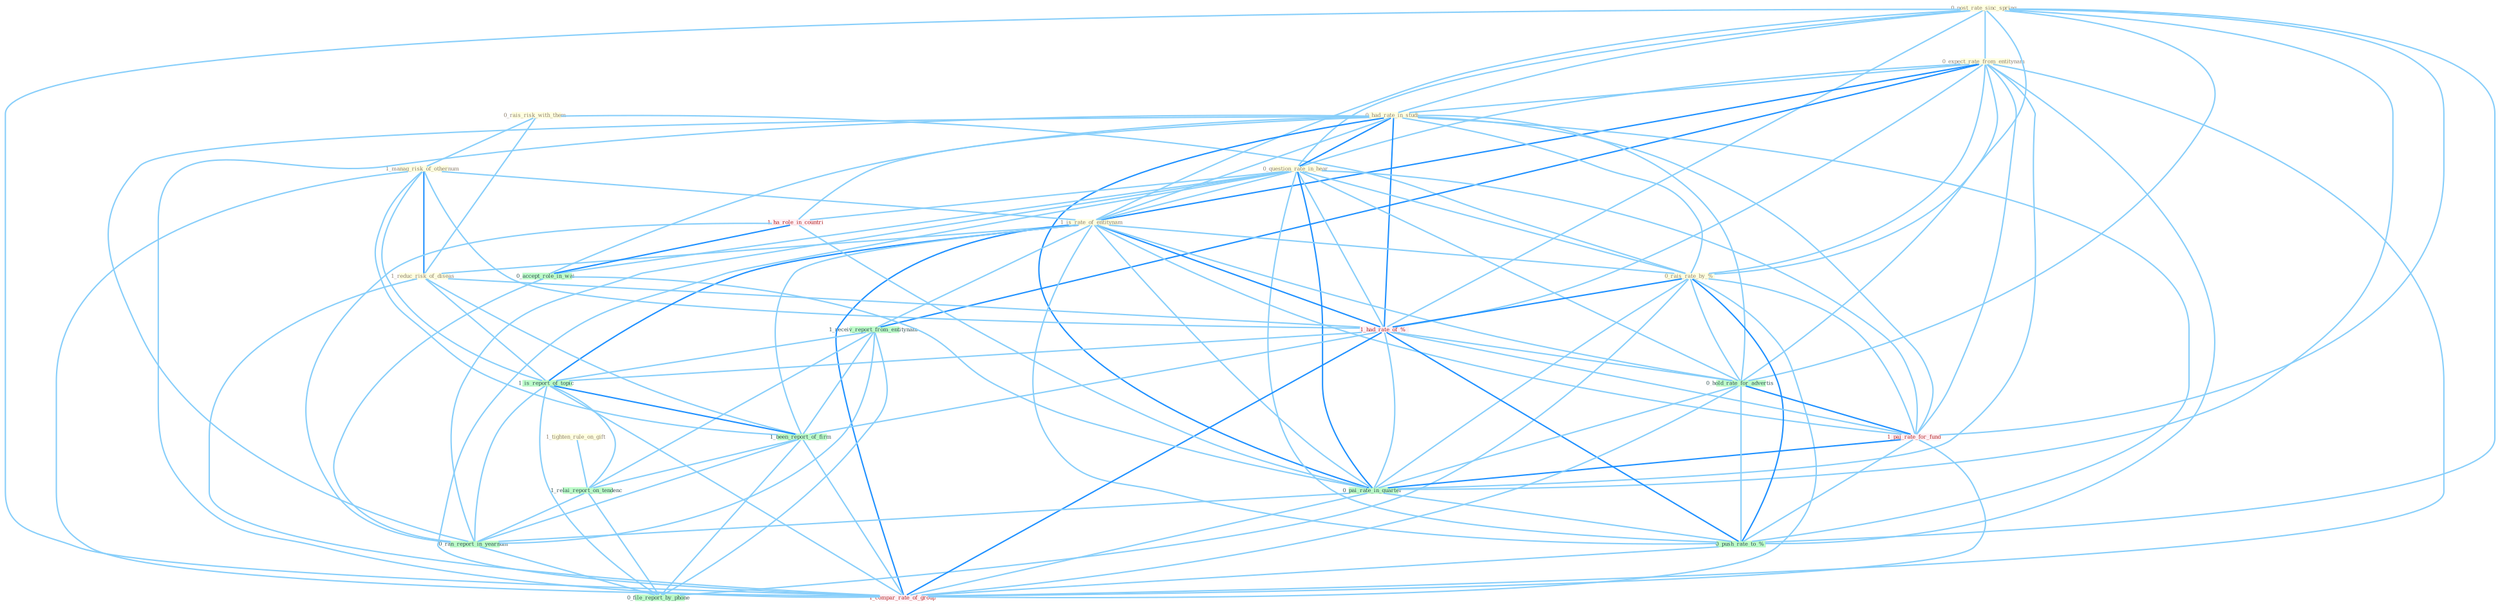 Graph G{ 
    node
    [shape=polygon,style=filled,width=.5,height=.06,color="#BDFCC9",fixedsize=true,fontsize=4,
    fontcolor="#2f4f4f"];
    {node
    [color="#ffffe0", fontcolor="#8b7d6b"] "0_post_rate_sinc_spring " "0_rais_risk_with_them " "0_expect_rate_from_entitynam " "0_had_rate_in_studi " "1_manag_risk_of_othernum " "0_question_rate_in_hear " "1_is_rate_of_entitynam " "0_rais_rate_by_% " "1_reduc_risk_of_diseas " "1_tighten_rule_on_gift "}
{node [color="#fff0f5", fontcolor="#b22222"] "1_had_rate_of_% " "1_ha_role_in_countri " "1_pai_rate_for_fund " "1_compar_rate_of_group "}
edge [color="#B0E2FF"];

	"0_post_rate_sinc_spring " -- "0_expect_rate_from_entitynam " [w="1", color="#87cefa" ];
	"0_post_rate_sinc_spring " -- "0_had_rate_in_studi " [w="1", color="#87cefa" ];
	"0_post_rate_sinc_spring " -- "0_question_rate_in_hear " [w="1", color="#87cefa" ];
	"0_post_rate_sinc_spring " -- "1_is_rate_of_entitynam " [w="1", color="#87cefa" ];
	"0_post_rate_sinc_spring " -- "0_rais_rate_by_% " [w="1", color="#87cefa" ];
	"0_post_rate_sinc_spring " -- "1_had_rate_of_% " [w="1", color="#87cefa" ];
	"0_post_rate_sinc_spring " -- "0_hold_rate_for_advertis " [w="1", color="#87cefa" ];
	"0_post_rate_sinc_spring " -- "1_pai_rate_for_fund " [w="1", color="#87cefa" ];
	"0_post_rate_sinc_spring " -- "0_pai_rate_in_quarter " [w="1", color="#87cefa" ];
	"0_post_rate_sinc_spring " -- "0_push_rate_to_% " [w="1", color="#87cefa" ];
	"0_post_rate_sinc_spring " -- "1_compar_rate_of_group " [w="1", color="#87cefa" ];
	"0_rais_risk_with_them " -- "1_manag_risk_of_othernum " [w="1", color="#87cefa" ];
	"0_rais_risk_with_them " -- "0_rais_rate_by_% " [w="1", color="#87cefa" ];
	"0_rais_risk_with_them " -- "1_reduc_risk_of_diseas " [w="1", color="#87cefa" ];
	"0_expect_rate_from_entitynam " -- "0_had_rate_in_studi " [w="1", color="#87cefa" ];
	"0_expect_rate_from_entitynam " -- "0_question_rate_in_hear " [w="1", color="#87cefa" ];
	"0_expect_rate_from_entitynam " -- "1_is_rate_of_entitynam " [w="2", color="#1e90ff" , len=0.8];
	"0_expect_rate_from_entitynam " -- "0_rais_rate_by_% " [w="1", color="#87cefa" ];
	"0_expect_rate_from_entitynam " -- "1_had_rate_of_% " [w="1", color="#87cefa" ];
	"0_expect_rate_from_entitynam " -- "1_receiv_report_from_entitynam " [w="2", color="#1e90ff" , len=0.8];
	"0_expect_rate_from_entitynam " -- "0_hold_rate_for_advertis " [w="1", color="#87cefa" ];
	"0_expect_rate_from_entitynam " -- "1_pai_rate_for_fund " [w="1", color="#87cefa" ];
	"0_expect_rate_from_entitynam " -- "0_pai_rate_in_quarter " [w="1", color="#87cefa" ];
	"0_expect_rate_from_entitynam " -- "0_push_rate_to_% " [w="1", color="#87cefa" ];
	"0_expect_rate_from_entitynam " -- "1_compar_rate_of_group " [w="1", color="#87cefa" ];
	"0_had_rate_in_studi " -- "0_question_rate_in_hear " [w="2", color="#1e90ff" , len=0.8];
	"0_had_rate_in_studi " -- "1_is_rate_of_entitynam " [w="1", color="#87cefa" ];
	"0_had_rate_in_studi " -- "0_rais_rate_by_% " [w="1", color="#87cefa" ];
	"0_had_rate_in_studi " -- "1_had_rate_of_% " [w="2", color="#1e90ff" , len=0.8];
	"0_had_rate_in_studi " -- "1_ha_role_in_countri " [w="1", color="#87cefa" ];
	"0_had_rate_in_studi " -- "0_hold_rate_for_advertis " [w="1", color="#87cefa" ];
	"0_had_rate_in_studi " -- "0_accept_role_in_wai " [w="1", color="#87cefa" ];
	"0_had_rate_in_studi " -- "1_pai_rate_for_fund " [w="1", color="#87cefa" ];
	"0_had_rate_in_studi " -- "0_pai_rate_in_quarter " [w="2", color="#1e90ff" , len=0.8];
	"0_had_rate_in_studi " -- "0_ran_report_in_yearnum " [w="1", color="#87cefa" ];
	"0_had_rate_in_studi " -- "0_push_rate_to_% " [w="1", color="#87cefa" ];
	"0_had_rate_in_studi " -- "1_compar_rate_of_group " [w="1", color="#87cefa" ];
	"1_manag_risk_of_othernum " -- "1_is_rate_of_entitynam " [w="1", color="#87cefa" ];
	"1_manag_risk_of_othernum " -- "1_reduc_risk_of_diseas " [w="2", color="#1e90ff" , len=0.8];
	"1_manag_risk_of_othernum " -- "1_had_rate_of_% " [w="1", color="#87cefa" ];
	"1_manag_risk_of_othernum " -- "1_is_report_of_topic " [w="1", color="#87cefa" ];
	"1_manag_risk_of_othernum " -- "1_been_report_of_firm " [w="1", color="#87cefa" ];
	"1_manag_risk_of_othernum " -- "1_compar_rate_of_group " [w="1", color="#87cefa" ];
	"0_question_rate_in_hear " -- "1_is_rate_of_entitynam " [w="1", color="#87cefa" ];
	"0_question_rate_in_hear " -- "0_rais_rate_by_% " [w="1", color="#87cefa" ];
	"0_question_rate_in_hear " -- "1_had_rate_of_% " [w="1", color="#87cefa" ];
	"0_question_rate_in_hear " -- "1_ha_role_in_countri " [w="1", color="#87cefa" ];
	"0_question_rate_in_hear " -- "0_hold_rate_for_advertis " [w="1", color="#87cefa" ];
	"0_question_rate_in_hear " -- "0_accept_role_in_wai " [w="1", color="#87cefa" ];
	"0_question_rate_in_hear " -- "1_pai_rate_for_fund " [w="1", color="#87cefa" ];
	"0_question_rate_in_hear " -- "0_pai_rate_in_quarter " [w="2", color="#1e90ff" , len=0.8];
	"0_question_rate_in_hear " -- "0_ran_report_in_yearnum " [w="1", color="#87cefa" ];
	"0_question_rate_in_hear " -- "0_push_rate_to_% " [w="1", color="#87cefa" ];
	"0_question_rate_in_hear " -- "1_compar_rate_of_group " [w="1", color="#87cefa" ];
	"1_is_rate_of_entitynam " -- "0_rais_rate_by_% " [w="1", color="#87cefa" ];
	"1_is_rate_of_entitynam " -- "1_reduc_risk_of_diseas " [w="1", color="#87cefa" ];
	"1_is_rate_of_entitynam " -- "1_had_rate_of_% " [w="2", color="#1e90ff" , len=0.8];
	"1_is_rate_of_entitynam " -- "1_receiv_report_from_entitynam " [w="1", color="#87cefa" ];
	"1_is_rate_of_entitynam " -- "1_is_report_of_topic " [w="2", color="#1e90ff" , len=0.8];
	"1_is_rate_of_entitynam " -- "0_hold_rate_for_advertis " [w="1", color="#87cefa" ];
	"1_is_rate_of_entitynam " -- "1_been_report_of_firm " [w="1", color="#87cefa" ];
	"1_is_rate_of_entitynam " -- "1_pai_rate_for_fund " [w="1", color="#87cefa" ];
	"1_is_rate_of_entitynam " -- "0_pai_rate_in_quarter " [w="1", color="#87cefa" ];
	"1_is_rate_of_entitynam " -- "0_push_rate_to_% " [w="1", color="#87cefa" ];
	"1_is_rate_of_entitynam " -- "1_compar_rate_of_group " [w="2", color="#1e90ff" , len=0.8];
	"0_rais_rate_by_% " -- "1_had_rate_of_% " [w="2", color="#1e90ff" , len=0.8];
	"0_rais_rate_by_% " -- "0_hold_rate_for_advertis " [w="1", color="#87cefa" ];
	"0_rais_rate_by_% " -- "1_pai_rate_for_fund " [w="1", color="#87cefa" ];
	"0_rais_rate_by_% " -- "0_pai_rate_in_quarter " [w="1", color="#87cefa" ];
	"0_rais_rate_by_% " -- "0_push_rate_to_% " [w="2", color="#1e90ff" , len=0.8];
	"0_rais_rate_by_% " -- "0_file_report_by_phone " [w="1", color="#87cefa" ];
	"0_rais_rate_by_% " -- "1_compar_rate_of_group " [w="1", color="#87cefa" ];
	"1_reduc_risk_of_diseas " -- "1_had_rate_of_% " [w="1", color="#87cefa" ];
	"1_reduc_risk_of_diseas " -- "1_is_report_of_topic " [w="1", color="#87cefa" ];
	"1_reduc_risk_of_diseas " -- "1_been_report_of_firm " [w="1", color="#87cefa" ];
	"1_reduc_risk_of_diseas " -- "1_compar_rate_of_group " [w="1", color="#87cefa" ];
	"1_tighten_rule_on_gift " -- "1_relai_report_on_tendenc " [w="1", color="#87cefa" ];
	"1_had_rate_of_% " -- "1_is_report_of_topic " [w="1", color="#87cefa" ];
	"1_had_rate_of_% " -- "0_hold_rate_for_advertis " [w="1", color="#87cefa" ];
	"1_had_rate_of_% " -- "1_been_report_of_firm " [w="1", color="#87cefa" ];
	"1_had_rate_of_% " -- "1_pai_rate_for_fund " [w="1", color="#87cefa" ];
	"1_had_rate_of_% " -- "0_pai_rate_in_quarter " [w="1", color="#87cefa" ];
	"1_had_rate_of_% " -- "0_push_rate_to_% " [w="2", color="#1e90ff" , len=0.8];
	"1_had_rate_of_% " -- "1_compar_rate_of_group " [w="2", color="#1e90ff" , len=0.8];
	"1_ha_role_in_countri " -- "0_accept_role_in_wai " [w="2", color="#1e90ff" , len=0.8];
	"1_ha_role_in_countri " -- "0_pai_rate_in_quarter " [w="1", color="#87cefa" ];
	"1_ha_role_in_countri " -- "0_ran_report_in_yearnum " [w="1", color="#87cefa" ];
	"1_receiv_report_from_entitynam " -- "1_is_report_of_topic " [w="1", color="#87cefa" ];
	"1_receiv_report_from_entitynam " -- "1_been_report_of_firm " [w="1", color="#87cefa" ];
	"1_receiv_report_from_entitynam " -- "1_relai_report_on_tendenc " [w="1", color="#87cefa" ];
	"1_receiv_report_from_entitynam " -- "0_ran_report_in_yearnum " [w="1", color="#87cefa" ];
	"1_receiv_report_from_entitynam " -- "0_file_report_by_phone " [w="1", color="#87cefa" ];
	"1_is_report_of_topic " -- "1_been_report_of_firm " [w="2", color="#1e90ff" , len=0.8];
	"1_is_report_of_topic " -- "1_relai_report_on_tendenc " [w="1", color="#87cefa" ];
	"1_is_report_of_topic " -- "0_ran_report_in_yearnum " [w="1", color="#87cefa" ];
	"1_is_report_of_topic " -- "0_file_report_by_phone " [w="1", color="#87cefa" ];
	"1_is_report_of_topic " -- "1_compar_rate_of_group " [w="1", color="#87cefa" ];
	"0_hold_rate_for_advertis " -- "1_pai_rate_for_fund " [w="2", color="#1e90ff" , len=0.8];
	"0_hold_rate_for_advertis " -- "0_pai_rate_in_quarter " [w="1", color="#87cefa" ];
	"0_hold_rate_for_advertis " -- "0_push_rate_to_% " [w="1", color="#87cefa" ];
	"0_hold_rate_for_advertis " -- "1_compar_rate_of_group " [w="1", color="#87cefa" ];
	"0_accept_role_in_wai " -- "0_pai_rate_in_quarter " [w="1", color="#87cefa" ];
	"0_accept_role_in_wai " -- "0_ran_report_in_yearnum " [w="1", color="#87cefa" ];
	"1_been_report_of_firm " -- "1_relai_report_on_tendenc " [w="1", color="#87cefa" ];
	"1_been_report_of_firm " -- "0_ran_report_in_yearnum " [w="1", color="#87cefa" ];
	"1_been_report_of_firm " -- "0_file_report_by_phone " [w="1", color="#87cefa" ];
	"1_been_report_of_firm " -- "1_compar_rate_of_group " [w="1", color="#87cefa" ];
	"1_pai_rate_for_fund " -- "0_pai_rate_in_quarter " [w="2", color="#1e90ff" , len=0.8];
	"1_pai_rate_for_fund " -- "0_push_rate_to_% " [w="1", color="#87cefa" ];
	"1_pai_rate_for_fund " -- "1_compar_rate_of_group " [w="1", color="#87cefa" ];
	"0_pai_rate_in_quarter " -- "0_ran_report_in_yearnum " [w="1", color="#87cefa" ];
	"0_pai_rate_in_quarter " -- "0_push_rate_to_% " [w="1", color="#87cefa" ];
	"0_pai_rate_in_quarter " -- "1_compar_rate_of_group " [w="1", color="#87cefa" ];
	"1_relai_report_on_tendenc " -- "0_ran_report_in_yearnum " [w="1", color="#87cefa" ];
	"1_relai_report_on_tendenc " -- "0_file_report_by_phone " [w="1", color="#87cefa" ];
	"0_ran_report_in_yearnum " -- "0_file_report_by_phone " [w="1", color="#87cefa" ];
	"0_push_rate_to_% " -- "1_compar_rate_of_group " [w="1", color="#87cefa" ];
}